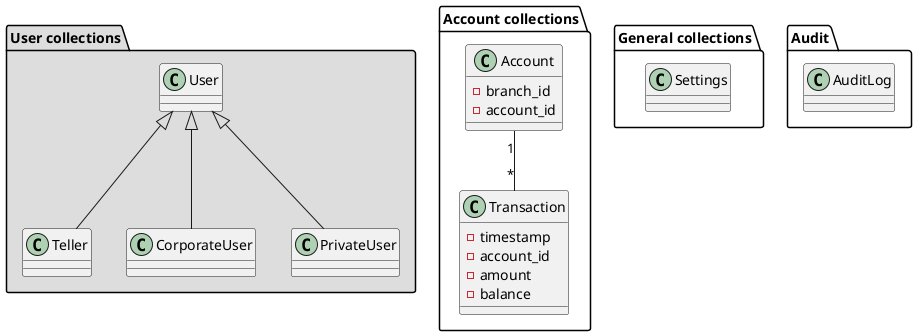 @startuml

package "User collections" #DDDDDD {
  User <|-- Teller
  User <|-- CorporateUser
  User <|-- PrivateUser
}


package "Account collections" {
  Class Account {
    - branch_id
    - account_id
  }
  Class Transaction {
    - timestamp
    - account_id
    - amount
    - balance
  }

  Account "1"--"*" Transaction
}

package "General collections" {
  Class Settings 
}

package "Audit" {
  Class AuditLog
}

@enduml